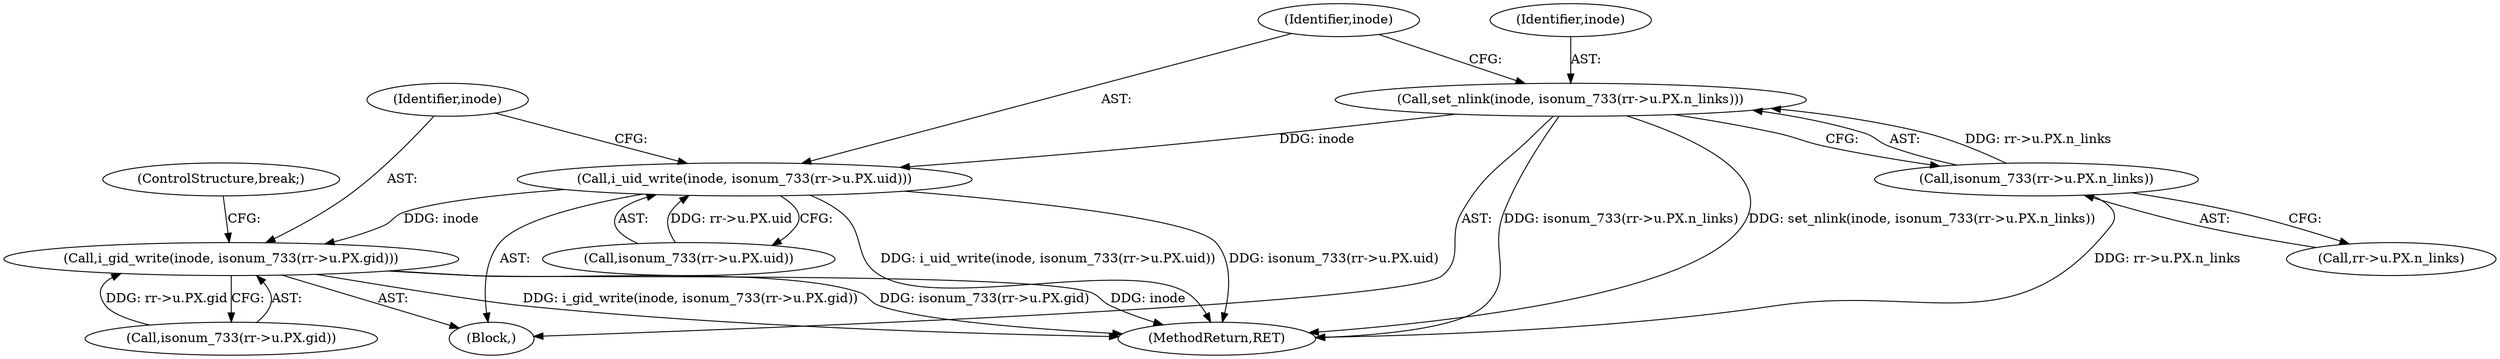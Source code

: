 digraph "0_linux_410dd3cf4c9b36f27ed4542ee18b1af5e68645a4_2@pointer" {
"1000350" [label="(Call,set_nlink(inode, isonum_733(rr->u.PX.n_links)))"];
"1000352" [label="(Call,isonum_733(rr->u.PX.n_links))"];
"1000360" [label="(Call,i_uid_write(inode, isonum_733(rr->u.PX.uid)))"];
"1000370" [label="(Call,i_gid_write(inode, isonum_733(rr->u.PX.gid)))"];
"1000372" [label="(Call,isonum_733(rr->u.PX.gid))"];
"1000361" [label="(Identifier,inode)"];
"1000233" [label="(Block,)"];
"1000351" [label="(Identifier,inode)"];
"1001007" [label="(MethodReturn,RET)"];
"1000360" [label="(Call,i_uid_write(inode, isonum_733(rr->u.PX.uid)))"];
"1000353" [label="(Call,rr->u.PX.n_links)"];
"1000380" [label="(ControlStructure,break;)"];
"1000362" [label="(Call,isonum_733(rr->u.PX.uid))"];
"1000371" [label="(Identifier,inode)"];
"1000370" [label="(Call,i_gid_write(inode, isonum_733(rr->u.PX.gid)))"];
"1000350" [label="(Call,set_nlink(inode, isonum_733(rr->u.PX.n_links)))"];
"1000352" [label="(Call,isonum_733(rr->u.PX.n_links))"];
"1000350" -> "1000233"  [label="AST: "];
"1000350" -> "1000352"  [label="CFG: "];
"1000351" -> "1000350"  [label="AST: "];
"1000352" -> "1000350"  [label="AST: "];
"1000361" -> "1000350"  [label="CFG: "];
"1000350" -> "1001007"  [label="DDG: set_nlink(inode, isonum_733(rr->u.PX.n_links))"];
"1000350" -> "1001007"  [label="DDG: isonum_733(rr->u.PX.n_links)"];
"1000352" -> "1000350"  [label="DDG: rr->u.PX.n_links"];
"1000350" -> "1000360"  [label="DDG: inode"];
"1000352" -> "1000353"  [label="CFG: "];
"1000353" -> "1000352"  [label="AST: "];
"1000352" -> "1001007"  [label="DDG: rr->u.PX.n_links"];
"1000360" -> "1000233"  [label="AST: "];
"1000360" -> "1000362"  [label="CFG: "];
"1000361" -> "1000360"  [label="AST: "];
"1000362" -> "1000360"  [label="AST: "];
"1000371" -> "1000360"  [label="CFG: "];
"1000360" -> "1001007"  [label="DDG: i_uid_write(inode, isonum_733(rr->u.PX.uid))"];
"1000360" -> "1001007"  [label="DDG: isonum_733(rr->u.PX.uid)"];
"1000362" -> "1000360"  [label="DDG: rr->u.PX.uid"];
"1000360" -> "1000370"  [label="DDG: inode"];
"1000370" -> "1000233"  [label="AST: "];
"1000370" -> "1000372"  [label="CFG: "];
"1000371" -> "1000370"  [label="AST: "];
"1000372" -> "1000370"  [label="AST: "];
"1000380" -> "1000370"  [label="CFG: "];
"1000370" -> "1001007"  [label="DDG: i_gid_write(inode, isonum_733(rr->u.PX.gid))"];
"1000370" -> "1001007"  [label="DDG: isonum_733(rr->u.PX.gid)"];
"1000370" -> "1001007"  [label="DDG: inode"];
"1000372" -> "1000370"  [label="DDG: rr->u.PX.gid"];
}
